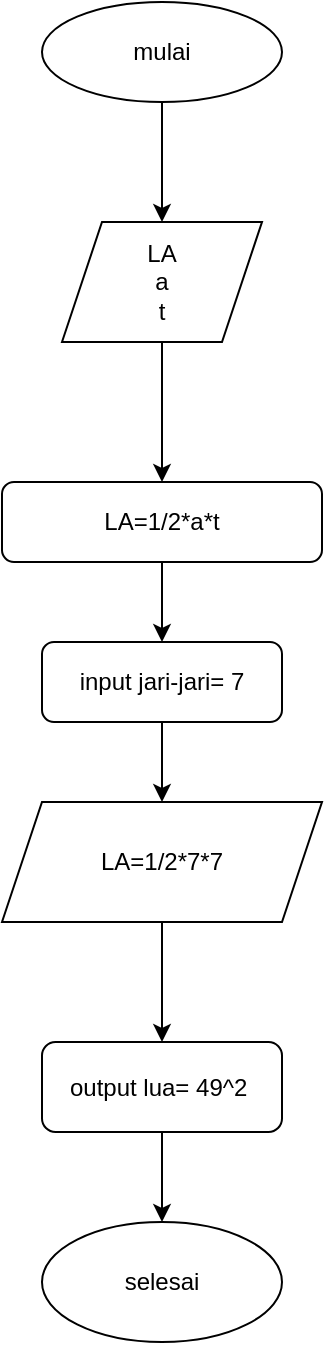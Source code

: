 <mxfile version="22.0.8" type="github">
  <diagram name="Halaman-1" id="91NWi8vhicWPE3B4zYNL">
    <mxGraphModel dx="794" dy="466" grid="1" gridSize="10" guides="1" tooltips="1" connect="1" arrows="1" fold="1" page="1" pageScale="1" pageWidth="827" pageHeight="1169" math="0" shadow="0">
      <root>
        <mxCell id="0" />
        <mxCell id="1" parent="0" />
        <mxCell id="Vo2SDn8ZDs7_V3p6sCd9-9" value="" style="edgeStyle=orthogonalEdgeStyle;rounded=0;orthogonalLoop=1;jettySize=auto;html=1;" parent="1" source="Vo2SDn8ZDs7_V3p6sCd9-1" target="Vo2SDn8ZDs7_V3p6sCd9-2" edge="1">
          <mxGeometry relative="1" as="geometry" />
        </mxCell>
        <mxCell id="Vo2SDn8ZDs7_V3p6sCd9-1" value="mulai" style="ellipse;whiteSpace=wrap;html=1;" parent="1" vertex="1">
          <mxGeometry x="300" y="40" width="120" height="50" as="geometry" />
        </mxCell>
        <mxCell id="Vo2SDn8ZDs7_V3p6sCd9-10" value="" style="edgeStyle=orthogonalEdgeStyle;rounded=0;orthogonalLoop=1;jettySize=auto;html=1;" parent="1" source="Vo2SDn8ZDs7_V3p6sCd9-2" target="Vo2SDn8ZDs7_V3p6sCd9-4" edge="1">
          <mxGeometry relative="1" as="geometry" />
        </mxCell>
        <mxCell id="Vo2SDn8ZDs7_V3p6sCd9-2" value="LA&lt;br&gt;a&lt;br&gt;t" style="shape=parallelogram;perimeter=parallelogramPerimeter;whiteSpace=wrap;html=1;fixedSize=1;" parent="1" vertex="1">
          <mxGeometry x="310" y="150" width="100" height="60" as="geometry" />
        </mxCell>
        <mxCell id="Vo2SDn8ZDs7_V3p6sCd9-11" value="" style="edgeStyle=orthogonalEdgeStyle;rounded=0;orthogonalLoop=1;jettySize=auto;html=1;" parent="1" source="Vo2SDn8ZDs7_V3p6sCd9-4" target="Vo2SDn8ZDs7_V3p6sCd9-5" edge="1">
          <mxGeometry relative="1" as="geometry" />
        </mxCell>
        <mxCell id="Vo2SDn8ZDs7_V3p6sCd9-4" value="LA=1/2*a*t" style="rounded=1;whiteSpace=wrap;html=1;" parent="1" vertex="1">
          <mxGeometry x="280" y="280" width="160" height="40" as="geometry" />
        </mxCell>
        <mxCell id="Vo2SDn8ZDs7_V3p6sCd9-12" value="" style="edgeStyle=orthogonalEdgeStyle;rounded=0;orthogonalLoop=1;jettySize=auto;html=1;" parent="1" source="Vo2SDn8ZDs7_V3p6sCd9-5" target="Vo2SDn8ZDs7_V3p6sCd9-6" edge="1">
          <mxGeometry relative="1" as="geometry" />
        </mxCell>
        <mxCell id="Vo2SDn8ZDs7_V3p6sCd9-5" value="input jari-jari= 7" style="rounded=1;whiteSpace=wrap;html=1;" parent="1" vertex="1">
          <mxGeometry x="300" y="360" width="120" height="40" as="geometry" />
        </mxCell>
        <mxCell id="Vo2SDn8ZDs7_V3p6sCd9-13" value="" style="edgeStyle=orthogonalEdgeStyle;rounded=0;orthogonalLoop=1;jettySize=auto;html=1;" parent="1" source="Vo2SDn8ZDs7_V3p6sCd9-6" target="Vo2SDn8ZDs7_V3p6sCd9-7" edge="1">
          <mxGeometry relative="1" as="geometry" />
        </mxCell>
        <mxCell id="Vo2SDn8ZDs7_V3p6sCd9-6" value="LA=1/2*7*7" style="shape=parallelogram;perimeter=parallelogramPerimeter;whiteSpace=wrap;html=1;fixedSize=1;" parent="1" vertex="1">
          <mxGeometry x="280" y="440" width="160" height="60" as="geometry" />
        </mxCell>
        <mxCell id="Vo2SDn8ZDs7_V3p6sCd9-14" value="" style="edgeStyle=orthogonalEdgeStyle;rounded=0;orthogonalLoop=1;jettySize=auto;html=1;" parent="1" source="Vo2SDn8ZDs7_V3p6sCd9-7" target="Vo2SDn8ZDs7_V3p6sCd9-8" edge="1">
          <mxGeometry relative="1" as="geometry" />
        </mxCell>
        <mxCell id="Vo2SDn8ZDs7_V3p6sCd9-7" value="output lua= 49^2&amp;nbsp;" style="rounded=1;whiteSpace=wrap;html=1;" parent="1" vertex="1">
          <mxGeometry x="300" y="560" width="120" height="45" as="geometry" />
        </mxCell>
        <mxCell id="Vo2SDn8ZDs7_V3p6sCd9-8" value="selesai" style="ellipse;whiteSpace=wrap;html=1;" parent="1" vertex="1">
          <mxGeometry x="300" y="650" width="120" height="60" as="geometry" />
        </mxCell>
      </root>
    </mxGraphModel>
  </diagram>
</mxfile>
